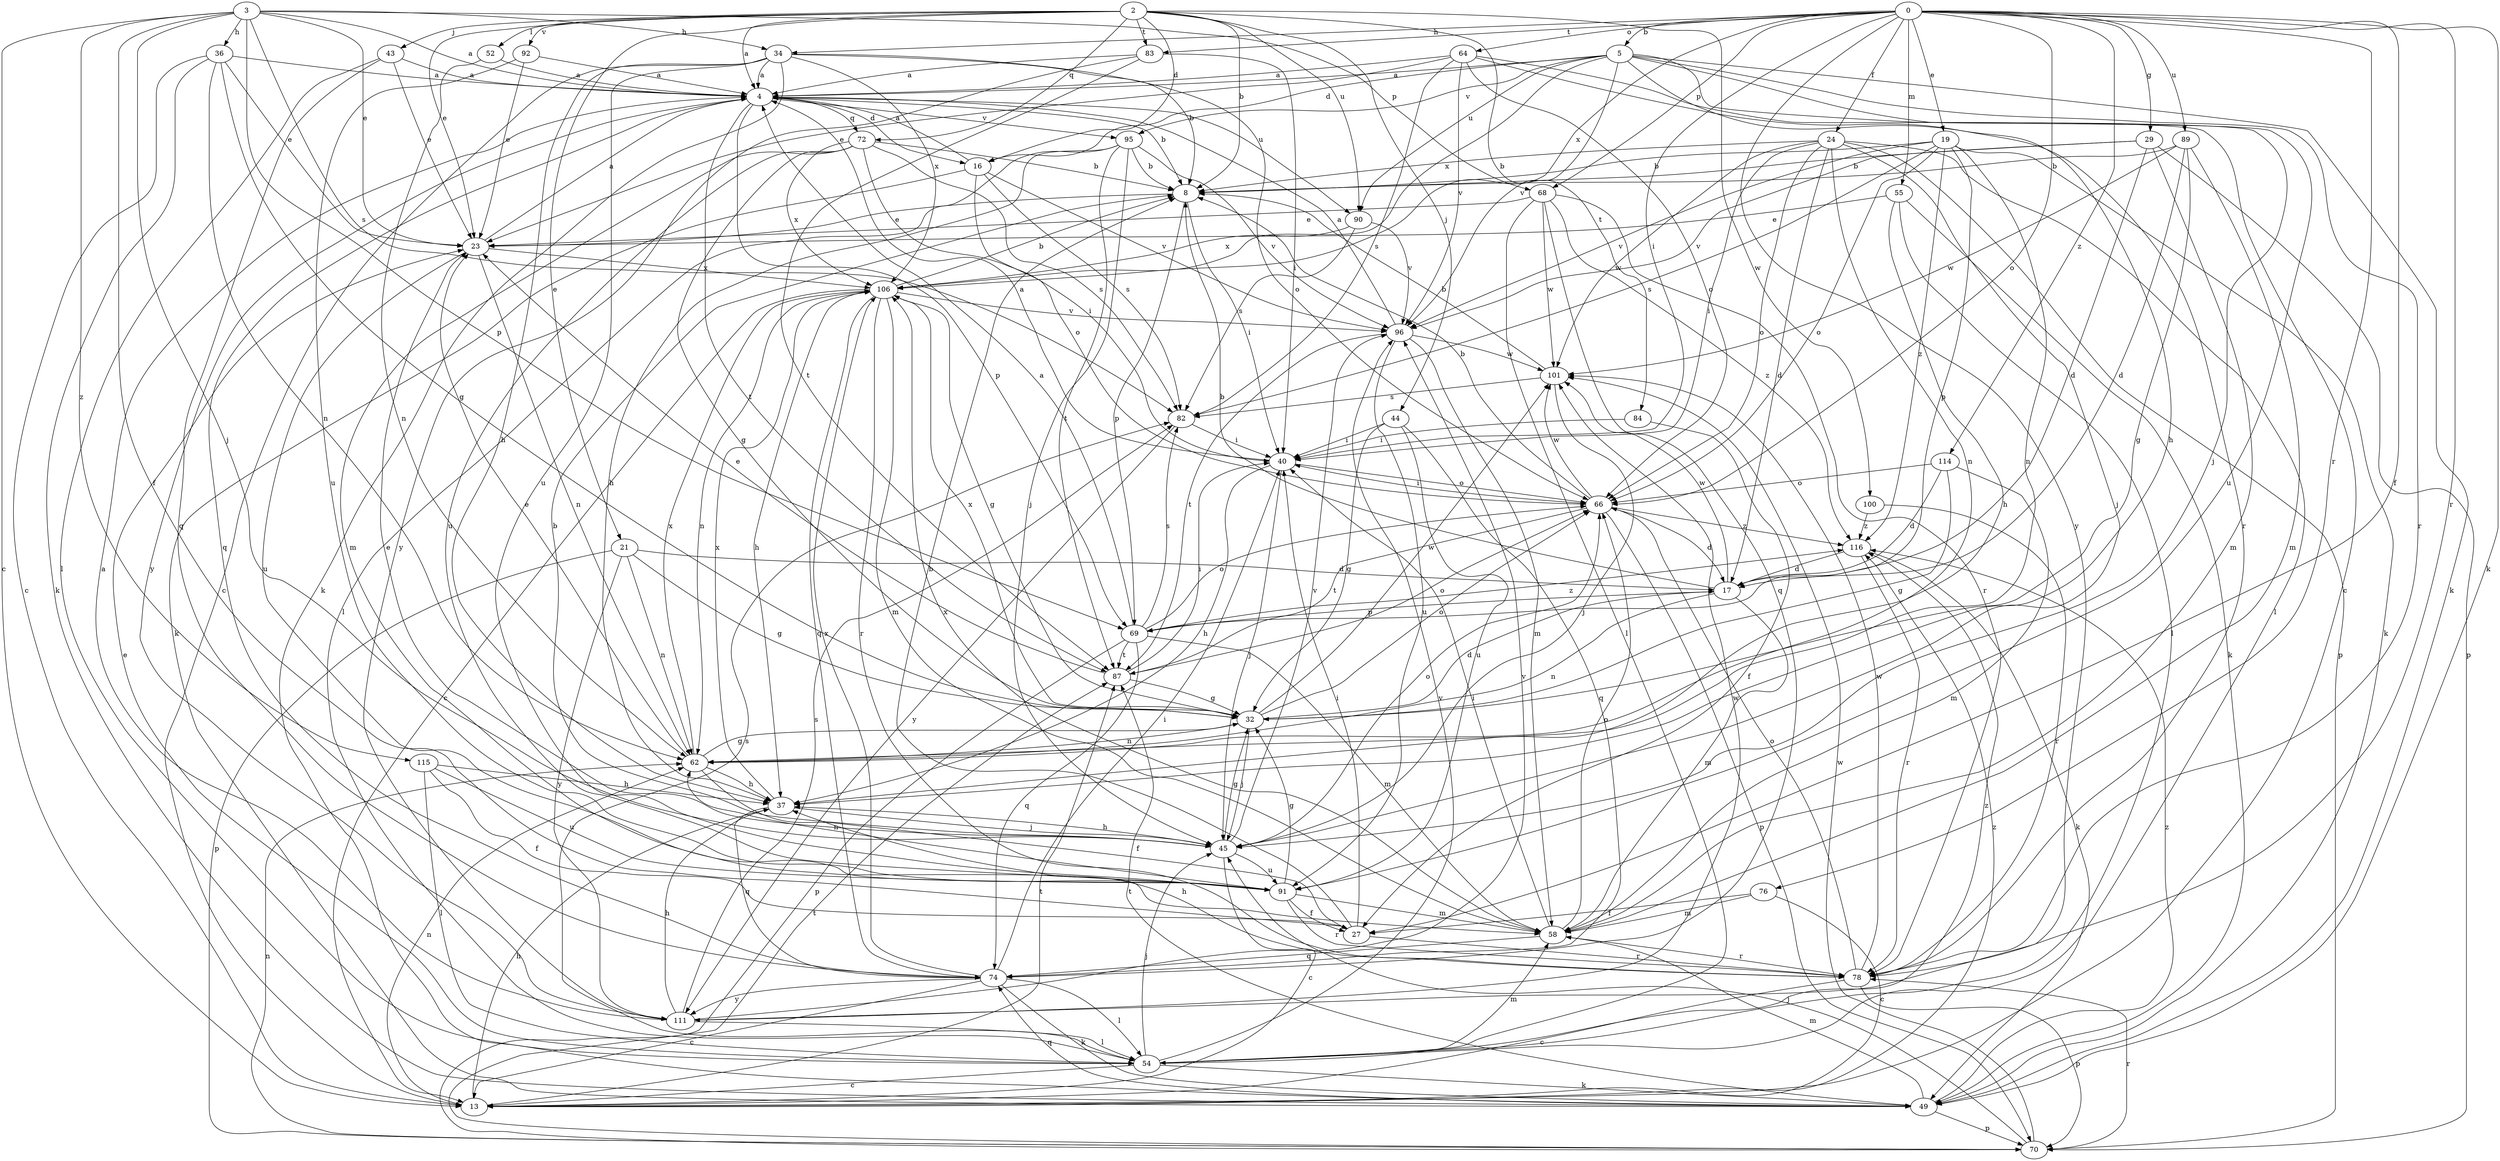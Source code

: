 strict digraph  {
0;
2;
3;
4;
5;
8;
13;
16;
17;
19;
21;
23;
24;
27;
29;
32;
34;
36;
37;
40;
43;
44;
45;
49;
52;
54;
55;
58;
62;
64;
66;
68;
69;
70;
72;
74;
76;
78;
82;
83;
84;
87;
89;
90;
91;
92;
95;
96;
100;
101;
106;
111;
114;
115;
116;
0 -> 5  [label=b];
0 -> 19  [label=e];
0 -> 24  [label=f];
0 -> 27  [label=f];
0 -> 29  [label=g];
0 -> 34  [label=h];
0 -> 40  [label=i];
0 -> 49  [label=k];
0 -> 55  [label=m];
0 -> 64  [label=o];
0 -> 66  [label=o];
0 -> 68  [label=p];
0 -> 76  [label=r];
0 -> 78  [label=r];
0 -> 83  [label=t];
0 -> 89  [label=u];
0 -> 106  [label=x];
0 -> 111  [label=y];
0 -> 114  [label=z];
2 -> 4  [label=a];
2 -> 8  [label=b];
2 -> 16  [label=d];
2 -> 21  [label=e];
2 -> 23  [label=e];
2 -> 43  [label=j];
2 -> 44  [label=j];
2 -> 52  [label=l];
2 -> 72  [label=q];
2 -> 83  [label=t];
2 -> 84  [label=t];
2 -> 90  [label=u];
2 -> 92  [label=v];
2 -> 100  [label=w];
3 -> 4  [label=a];
3 -> 13  [label=c];
3 -> 23  [label=e];
3 -> 27  [label=f];
3 -> 34  [label=h];
3 -> 36  [label=h];
3 -> 45  [label=j];
3 -> 68  [label=p];
3 -> 69  [label=p];
3 -> 82  [label=s];
3 -> 115  [label=z];
4 -> 8  [label=b];
4 -> 16  [label=d];
4 -> 69  [label=p];
4 -> 72  [label=q];
4 -> 74  [label=q];
4 -> 87  [label=t];
4 -> 90  [label=u];
4 -> 95  [label=v];
4 -> 111  [label=y];
5 -> 4  [label=a];
5 -> 16  [label=d];
5 -> 37  [label=h];
5 -> 45  [label=j];
5 -> 49  [label=k];
5 -> 78  [label=r];
5 -> 90  [label=u];
5 -> 91  [label=u];
5 -> 95  [label=v];
5 -> 96  [label=v];
5 -> 106  [label=x];
8 -> 23  [label=e];
8 -> 40  [label=i];
8 -> 69  [label=p];
13 -> 37  [label=h];
13 -> 62  [label=n];
13 -> 87  [label=t];
13 -> 116  [label=z];
16 -> 4  [label=a];
16 -> 49  [label=k];
16 -> 66  [label=o];
16 -> 82  [label=s];
16 -> 96  [label=v];
17 -> 8  [label=b];
17 -> 58  [label=m];
17 -> 62  [label=n];
17 -> 69  [label=p];
17 -> 101  [label=w];
19 -> 8  [label=b];
19 -> 49  [label=k];
19 -> 62  [label=n];
19 -> 66  [label=o];
19 -> 69  [label=p];
19 -> 82  [label=s];
19 -> 96  [label=v];
19 -> 116  [label=z];
21 -> 17  [label=d];
21 -> 32  [label=g];
21 -> 62  [label=n];
21 -> 70  [label=p];
21 -> 111  [label=y];
23 -> 4  [label=a];
23 -> 62  [label=n];
23 -> 91  [label=u];
23 -> 106  [label=x];
24 -> 8  [label=b];
24 -> 17  [label=d];
24 -> 40  [label=i];
24 -> 45  [label=j];
24 -> 54  [label=l];
24 -> 62  [label=n];
24 -> 66  [label=o];
24 -> 70  [label=p];
24 -> 101  [label=w];
27 -> 8  [label=b];
27 -> 40  [label=i];
27 -> 78  [label=r];
29 -> 8  [label=b];
29 -> 17  [label=d];
29 -> 58  [label=m];
29 -> 70  [label=p];
29 -> 96  [label=v];
32 -> 17  [label=d];
32 -> 45  [label=j];
32 -> 62  [label=n];
32 -> 66  [label=o];
32 -> 101  [label=w];
32 -> 106  [label=x];
34 -> 4  [label=a];
34 -> 8  [label=b];
34 -> 13  [label=c];
34 -> 37  [label=h];
34 -> 49  [label=k];
34 -> 66  [label=o];
34 -> 91  [label=u];
34 -> 106  [label=x];
36 -> 4  [label=a];
36 -> 13  [label=c];
36 -> 23  [label=e];
36 -> 32  [label=g];
36 -> 49  [label=k];
36 -> 62  [label=n];
37 -> 45  [label=j];
37 -> 74  [label=q];
37 -> 106  [label=x];
40 -> 4  [label=a];
40 -> 37  [label=h];
40 -> 45  [label=j];
40 -> 66  [label=o];
43 -> 4  [label=a];
43 -> 23  [label=e];
43 -> 54  [label=l];
43 -> 74  [label=q];
44 -> 32  [label=g];
44 -> 40  [label=i];
44 -> 74  [label=q];
44 -> 91  [label=u];
45 -> 8  [label=b];
45 -> 13  [label=c];
45 -> 23  [label=e];
45 -> 32  [label=g];
45 -> 37  [label=h];
45 -> 66  [label=o];
45 -> 91  [label=u];
45 -> 96  [label=v];
49 -> 58  [label=m];
49 -> 70  [label=p];
49 -> 74  [label=q];
49 -> 87  [label=t];
49 -> 116  [label=z];
52 -> 4  [label=a];
52 -> 62  [label=n];
54 -> 13  [label=c];
54 -> 23  [label=e];
54 -> 45  [label=j];
54 -> 49  [label=k];
54 -> 58  [label=m];
54 -> 82  [label=s];
54 -> 96  [label=v];
54 -> 116  [label=z];
55 -> 23  [label=e];
55 -> 37  [label=h];
55 -> 49  [label=k];
55 -> 54  [label=l];
58 -> 40  [label=i];
58 -> 66  [label=o];
58 -> 74  [label=q];
58 -> 78  [label=r];
58 -> 106  [label=x];
62 -> 23  [label=e];
62 -> 27  [label=f];
62 -> 32  [label=g];
62 -> 37  [label=h];
62 -> 106  [label=x];
64 -> 4  [label=a];
64 -> 13  [label=c];
64 -> 23  [label=e];
64 -> 66  [label=o];
64 -> 78  [label=r];
64 -> 82  [label=s];
64 -> 96  [label=v];
66 -> 8  [label=b];
66 -> 17  [label=d];
66 -> 40  [label=i];
66 -> 70  [label=p];
66 -> 87  [label=t];
66 -> 101  [label=w];
66 -> 116  [label=z];
68 -> 23  [label=e];
68 -> 54  [label=l];
68 -> 74  [label=q];
68 -> 78  [label=r];
68 -> 101  [label=w];
68 -> 116  [label=z];
69 -> 4  [label=a];
69 -> 58  [label=m];
69 -> 66  [label=o];
69 -> 70  [label=p];
69 -> 74  [label=q];
69 -> 82  [label=s];
69 -> 87  [label=t];
69 -> 116  [label=z];
70 -> 45  [label=j];
70 -> 62  [label=n];
70 -> 78  [label=r];
70 -> 87  [label=t];
70 -> 101  [label=w];
72 -> 8  [label=b];
72 -> 32  [label=g];
72 -> 40  [label=i];
72 -> 58  [label=m];
72 -> 82  [label=s];
72 -> 91  [label=u];
72 -> 106  [label=x];
74 -> 13  [label=c];
74 -> 40  [label=i];
74 -> 49  [label=k];
74 -> 54  [label=l];
74 -> 106  [label=x];
74 -> 111  [label=y];
76 -> 13  [label=c];
76 -> 27  [label=f];
76 -> 58  [label=m];
78 -> 13  [label=c];
78 -> 37  [label=h];
78 -> 66  [label=o];
78 -> 70  [label=p];
78 -> 101  [label=w];
82 -> 40  [label=i];
82 -> 111  [label=y];
83 -> 4  [label=a];
83 -> 40  [label=i];
83 -> 87  [label=t];
83 -> 111  [label=y];
84 -> 27  [label=f];
84 -> 40  [label=i];
87 -> 23  [label=e];
87 -> 32  [label=g];
87 -> 40  [label=i];
87 -> 66  [label=o];
89 -> 8  [label=b];
89 -> 17  [label=d];
89 -> 32  [label=g];
89 -> 58  [label=m];
89 -> 101  [label=w];
90 -> 82  [label=s];
90 -> 96  [label=v];
90 -> 106  [label=x];
91 -> 27  [label=f];
91 -> 32  [label=g];
91 -> 58  [label=m];
91 -> 62  [label=n];
91 -> 78  [label=r];
92 -> 4  [label=a];
92 -> 23  [label=e];
92 -> 91  [label=u];
95 -> 8  [label=b];
95 -> 37  [label=h];
95 -> 45  [label=j];
95 -> 54  [label=l];
95 -> 87  [label=t];
95 -> 96  [label=v];
96 -> 4  [label=a];
96 -> 58  [label=m];
96 -> 87  [label=t];
96 -> 91  [label=u];
96 -> 101  [label=w];
100 -> 78  [label=r];
100 -> 116  [label=z];
101 -> 8  [label=b];
101 -> 45  [label=j];
101 -> 82  [label=s];
106 -> 8  [label=b];
106 -> 13  [label=c];
106 -> 32  [label=g];
106 -> 37  [label=h];
106 -> 58  [label=m];
106 -> 62  [label=n];
106 -> 74  [label=q];
106 -> 78  [label=r];
106 -> 96  [label=v];
111 -> 4  [label=a];
111 -> 37  [label=h];
111 -> 54  [label=l];
111 -> 82  [label=s];
111 -> 96  [label=v];
111 -> 101  [label=w];
114 -> 17  [label=d];
114 -> 32  [label=g];
114 -> 58  [label=m];
114 -> 66  [label=o];
115 -> 27  [label=f];
115 -> 37  [label=h];
115 -> 54  [label=l];
115 -> 91  [label=u];
116 -> 17  [label=d];
116 -> 49  [label=k];
116 -> 78  [label=r];
}

